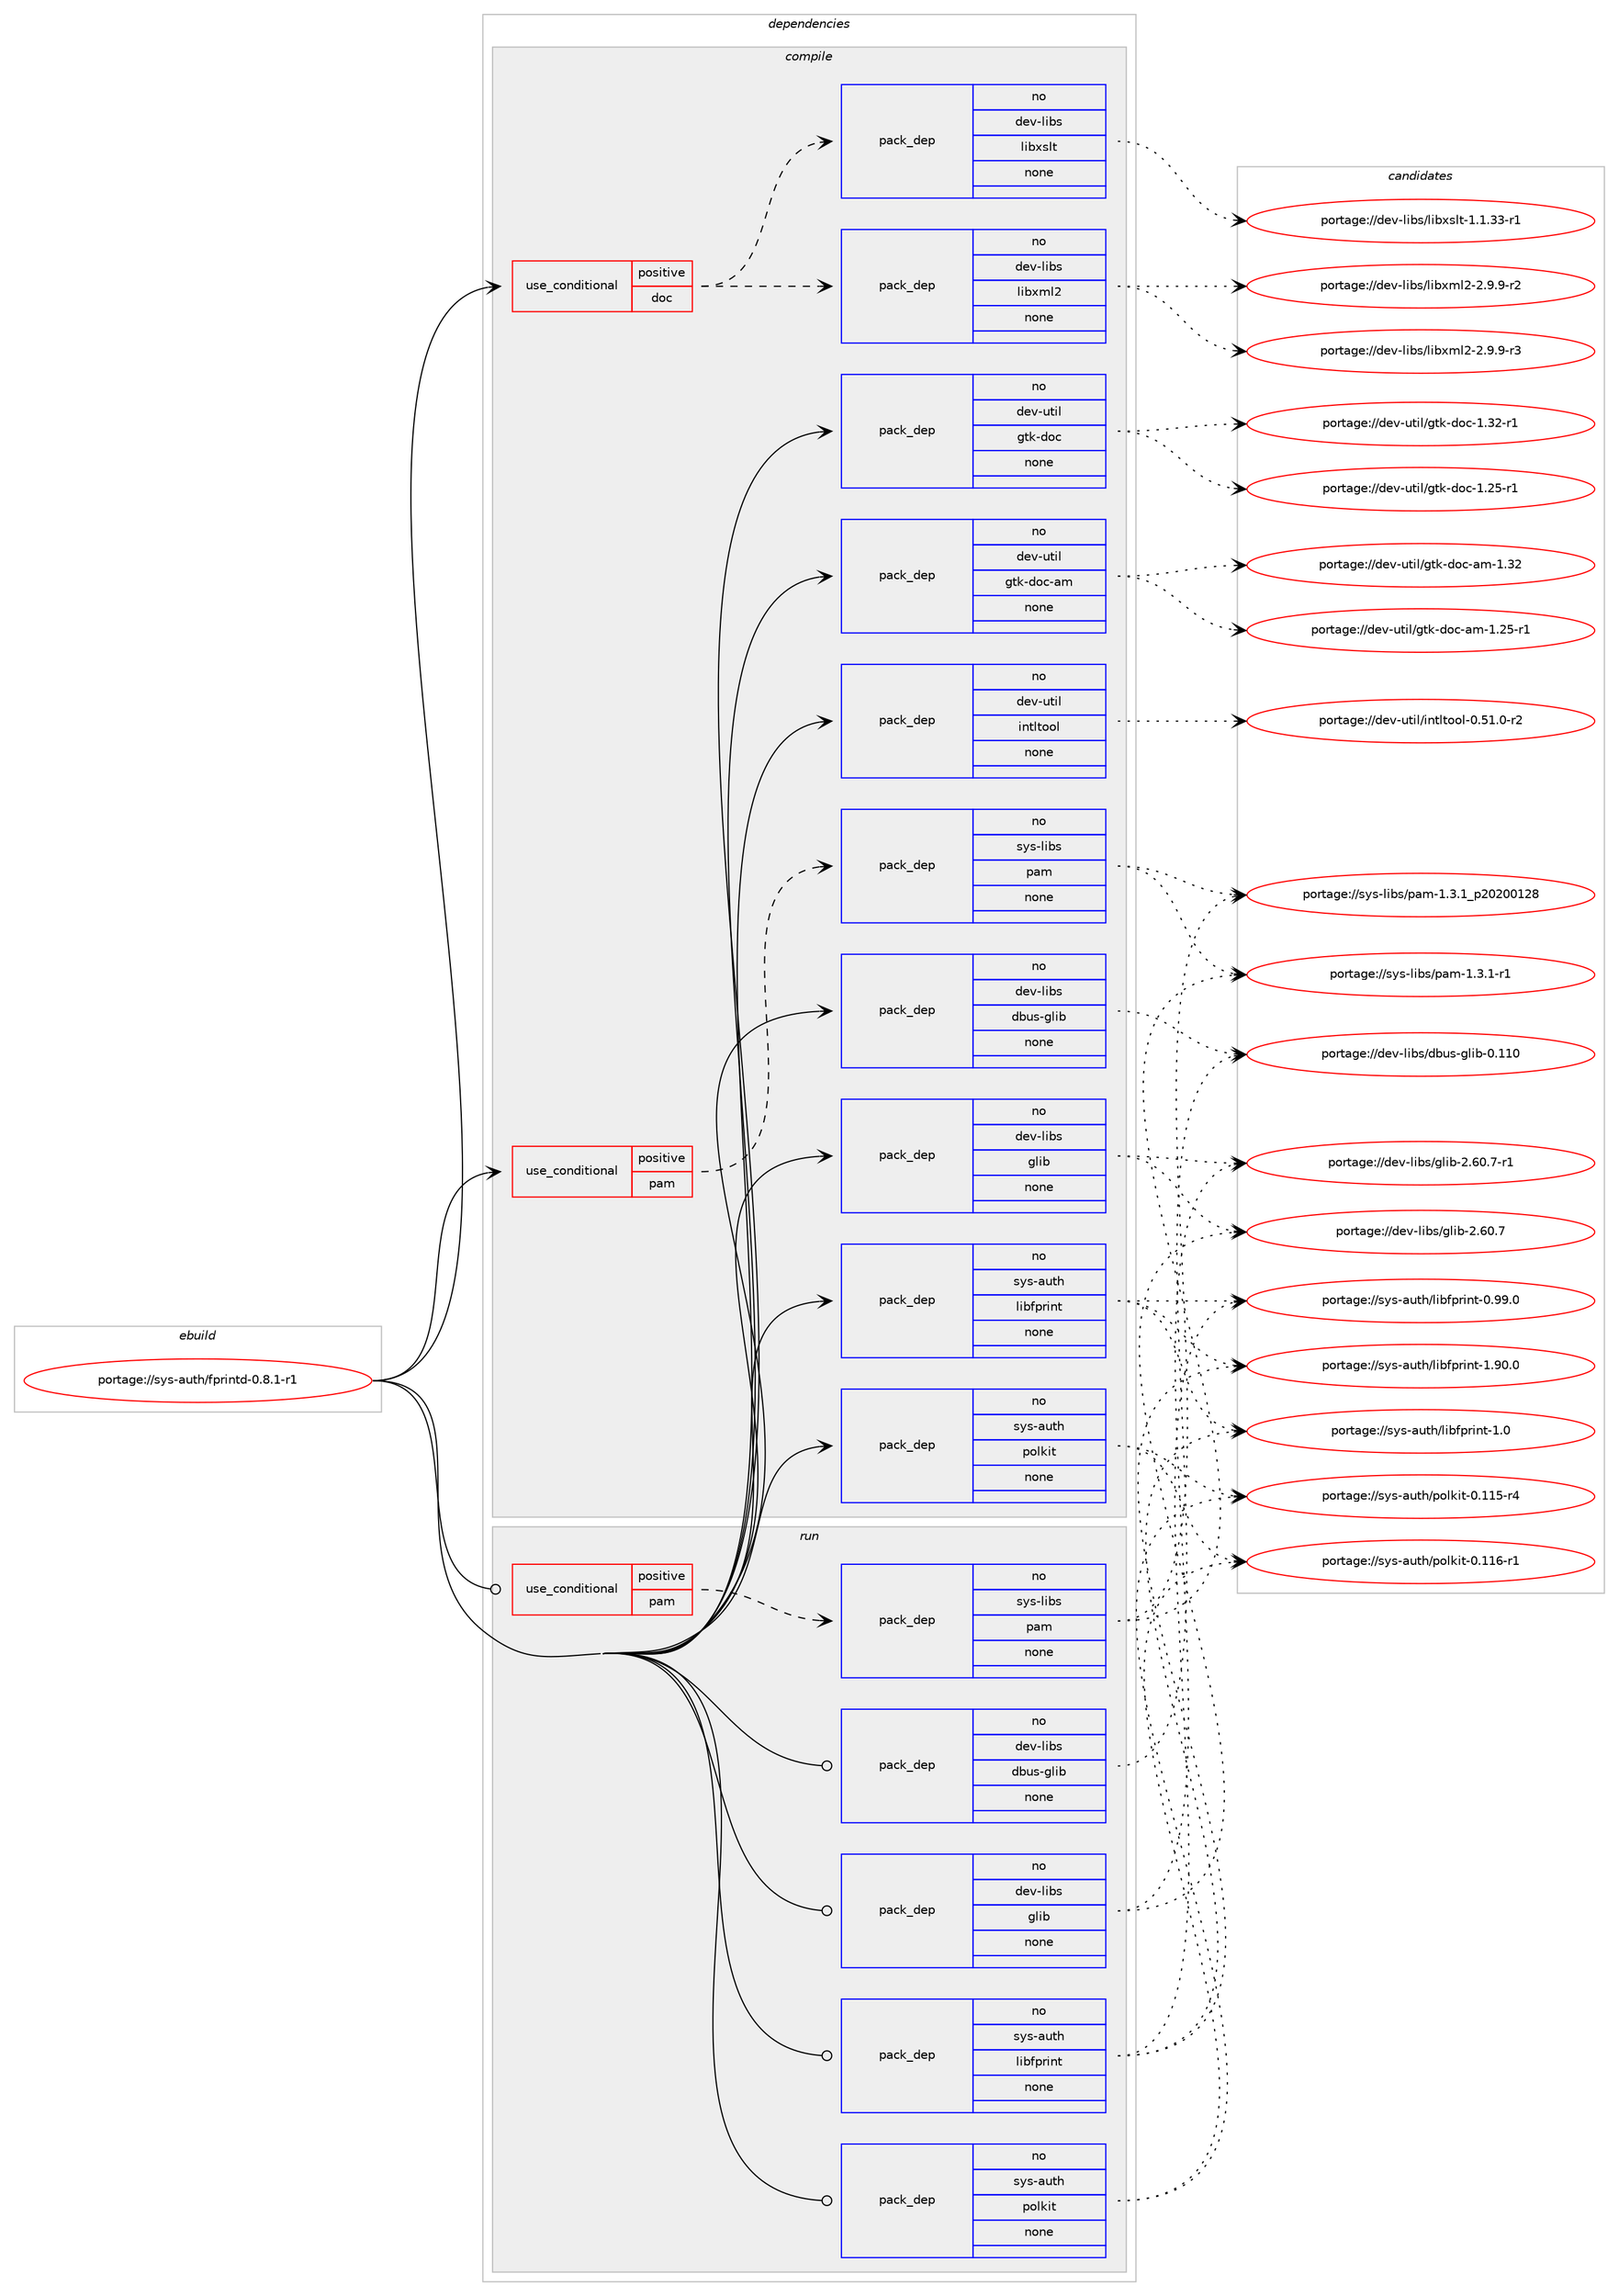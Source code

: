 digraph prolog {

# *************
# Graph options
# *************

newrank=true;
concentrate=true;
compound=true;
graph [rankdir=LR,fontname=Helvetica,fontsize=10,ranksep=1.5];#, ranksep=2.5, nodesep=0.2];
edge  [arrowhead=vee];
node  [fontname=Helvetica,fontsize=10];

# **********
# The ebuild
# **********

subgraph cluster_leftcol {
color=gray;
rank=same;
label=<<i>ebuild</i>>;
id [label="portage://sys-auth/fprintd-0.8.1-r1", color=red, width=4, href="../sys-auth/fprintd-0.8.1-r1.svg"];
}

# ****************
# The dependencies
# ****************

subgraph cluster_midcol {
color=gray;
label=<<i>dependencies</i>>;
subgraph cluster_compile {
fillcolor="#eeeeee";
style=filled;
label=<<i>compile</i>>;
subgraph cond12668 {
dependency61353 [label=<<TABLE BORDER="0" CELLBORDER="1" CELLSPACING="0" CELLPADDING="4"><TR><TD ROWSPAN="3" CELLPADDING="10">use_conditional</TD></TR><TR><TD>positive</TD></TR><TR><TD>doc</TD></TR></TABLE>>, shape=none, color=red];
subgraph pack47405 {
dependency61354 [label=<<TABLE BORDER="0" CELLBORDER="1" CELLSPACING="0" CELLPADDING="4" WIDTH="220"><TR><TD ROWSPAN="6" CELLPADDING="30">pack_dep</TD></TR><TR><TD WIDTH="110">no</TD></TR><TR><TD>dev-libs</TD></TR><TR><TD>libxml2</TD></TR><TR><TD>none</TD></TR><TR><TD></TD></TR></TABLE>>, shape=none, color=blue];
}
dependency61353:e -> dependency61354:w [weight=20,style="dashed",arrowhead="vee"];
subgraph pack47406 {
dependency61355 [label=<<TABLE BORDER="0" CELLBORDER="1" CELLSPACING="0" CELLPADDING="4" WIDTH="220"><TR><TD ROWSPAN="6" CELLPADDING="30">pack_dep</TD></TR><TR><TD WIDTH="110">no</TD></TR><TR><TD>dev-libs</TD></TR><TR><TD>libxslt</TD></TR><TR><TD>none</TD></TR><TR><TD></TD></TR></TABLE>>, shape=none, color=blue];
}
dependency61353:e -> dependency61355:w [weight=20,style="dashed",arrowhead="vee"];
}
id:e -> dependency61353:w [weight=20,style="solid",arrowhead="vee"];
subgraph cond12669 {
dependency61356 [label=<<TABLE BORDER="0" CELLBORDER="1" CELLSPACING="0" CELLPADDING="4"><TR><TD ROWSPAN="3" CELLPADDING="10">use_conditional</TD></TR><TR><TD>positive</TD></TR><TR><TD>pam</TD></TR></TABLE>>, shape=none, color=red];
subgraph pack47407 {
dependency61357 [label=<<TABLE BORDER="0" CELLBORDER="1" CELLSPACING="0" CELLPADDING="4" WIDTH="220"><TR><TD ROWSPAN="6" CELLPADDING="30">pack_dep</TD></TR><TR><TD WIDTH="110">no</TD></TR><TR><TD>sys-libs</TD></TR><TR><TD>pam</TD></TR><TR><TD>none</TD></TR><TR><TD></TD></TR></TABLE>>, shape=none, color=blue];
}
dependency61356:e -> dependency61357:w [weight=20,style="dashed",arrowhead="vee"];
}
id:e -> dependency61356:w [weight=20,style="solid",arrowhead="vee"];
subgraph pack47408 {
dependency61358 [label=<<TABLE BORDER="0" CELLBORDER="1" CELLSPACING="0" CELLPADDING="4" WIDTH="220"><TR><TD ROWSPAN="6" CELLPADDING="30">pack_dep</TD></TR><TR><TD WIDTH="110">no</TD></TR><TR><TD>dev-libs</TD></TR><TR><TD>dbus-glib</TD></TR><TR><TD>none</TD></TR><TR><TD></TD></TR></TABLE>>, shape=none, color=blue];
}
id:e -> dependency61358:w [weight=20,style="solid",arrowhead="vee"];
subgraph pack47409 {
dependency61359 [label=<<TABLE BORDER="0" CELLBORDER="1" CELLSPACING="0" CELLPADDING="4" WIDTH="220"><TR><TD ROWSPAN="6" CELLPADDING="30">pack_dep</TD></TR><TR><TD WIDTH="110">no</TD></TR><TR><TD>dev-libs</TD></TR><TR><TD>glib</TD></TR><TR><TD>none</TD></TR><TR><TD></TD></TR></TABLE>>, shape=none, color=blue];
}
id:e -> dependency61359:w [weight=20,style="solid",arrowhead="vee"];
subgraph pack47410 {
dependency61360 [label=<<TABLE BORDER="0" CELLBORDER="1" CELLSPACING="0" CELLPADDING="4" WIDTH="220"><TR><TD ROWSPAN="6" CELLPADDING="30">pack_dep</TD></TR><TR><TD WIDTH="110">no</TD></TR><TR><TD>dev-util</TD></TR><TR><TD>gtk-doc</TD></TR><TR><TD>none</TD></TR><TR><TD></TD></TR></TABLE>>, shape=none, color=blue];
}
id:e -> dependency61360:w [weight=20,style="solid",arrowhead="vee"];
subgraph pack47411 {
dependency61361 [label=<<TABLE BORDER="0" CELLBORDER="1" CELLSPACING="0" CELLPADDING="4" WIDTH="220"><TR><TD ROWSPAN="6" CELLPADDING="30">pack_dep</TD></TR><TR><TD WIDTH="110">no</TD></TR><TR><TD>dev-util</TD></TR><TR><TD>gtk-doc-am</TD></TR><TR><TD>none</TD></TR><TR><TD></TD></TR></TABLE>>, shape=none, color=blue];
}
id:e -> dependency61361:w [weight=20,style="solid",arrowhead="vee"];
subgraph pack47412 {
dependency61362 [label=<<TABLE BORDER="0" CELLBORDER="1" CELLSPACING="0" CELLPADDING="4" WIDTH="220"><TR><TD ROWSPAN="6" CELLPADDING="30">pack_dep</TD></TR><TR><TD WIDTH="110">no</TD></TR><TR><TD>dev-util</TD></TR><TR><TD>intltool</TD></TR><TR><TD>none</TD></TR><TR><TD></TD></TR></TABLE>>, shape=none, color=blue];
}
id:e -> dependency61362:w [weight=20,style="solid",arrowhead="vee"];
subgraph pack47413 {
dependency61363 [label=<<TABLE BORDER="0" CELLBORDER="1" CELLSPACING="0" CELLPADDING="4" WIDTH="220"><TR><TD ROWSPAN="6" CELLPADDING="30">pack_dep</TD></TR><TR><TD WIDTH="110">no</TD></TR><TR><TD>sys-auth</TD></TR><TR><TD>libfprint</TD></TR><TR><TD>none</TD></TR><TR><TD></TD></TR></TABLE>>, shape=none, color=blue];
}
id:e -> dependency61363:w [weight=20,style="solid",arrowhead="vee"];
subgraph pack47414 {
dependency61364 [label=<<TABLE BORDER="0" CELLBORDER="1" CELLSPACING="0" CELLPADDING="4" WIDTH="220"><TR><TD ROWSPAN="6" CELLPADDING="30">pack_dep</TD></TR><TR><TD WIDTH="110">no</TD></TR><TR><TD>sys-auth</TD></TR><TR><TD>polkit</TD></TR><TR><TD>none</TD></TR><TR><TD></TD></TR></TABLE>>, shape=none, color=blue];
}
id:e -> dependency61364:w [weight=20,style="solid",arrowhead="vee"];
}
subgraph cluster_compileandrun {
fillcolor="#eeeeee";
style=filled;
label=<<i>compile and run</i>>;
}
subgraph cluster_run {
fillcolor="#eeeeee";
style=filled;
label=<<i>run</i>>;
subgraph cond12670 {
dependency61365 [label=<<TABLE BORDER="0" CELLBORDER="1" CELLSPACING="0" CELLPADDING="4"><TR><TD ROWSPAN="3" CELLPADDING="10">use_conditional</TD></TR><TR><TD>positive</TD></TR><TR><TD>pam</TD></TR></TABLE>>, shape=none, color=red];
subgraph pack47415 {
dependency61366 [label=<<TABLE BORDER="0" CELLBORDER="1" CELLSPACING="0" CELLPADDING="4" WIDTH="220"><TR><TD ROWSPAN="6" CELLPADDING="30">pack_dep</TD></TR><TR><TD WIDTH="110">no</TD></TR><TR><TD>sys-libs</TD></TR><TR><TD>pam</TD></TR><TR><TD>none</TD></TR><TR><TD></TD></TR></TABLE>>, shape=none, color=blue];
}
dependency61365:e -> dependency61366:w [weight=20,style="dashed",arrowhead="vee"];
}
id:e -> dependency61365:w [weight=20,style="solid",arrowhead="odot"];
subgraph pack47416 {
dependency61367 [label=<<TABLE BORDER="0" CELLBORDER="1" CELLSPACING="0" CELLPADDING="4" WIDTH="220"><TR><TD ROWSPAN="6" CELLPADDING="30">pack_dep</TD></TR><TR><TD WIDTH="110">no</TD></TR><TR><TD>dev-libs</TD></TR><TR><TD>dbus-glib</TD></TR><TR><TD>none</TD></TR><TR><TD></TD></TR></TABLE>>, shape=none, color=blue];
}
id:e -> dependency61367:w [weight=20,style="solid",arrowhead="odot"];
subgraph pack47417 {
dependency61368 [label=<<TABLE BORDER="0" CELLBORDER="1" CELLSPACING="0" CELLPADDING="4" WIDTH="220"><TR><TD ROWSPAN="6" CELLPADDING="30">pack_dep</TD></TR><TR><TD WIDTH="110">no</TD></TR><TR><TD>dev-libs</TD></TR><TR><TD>glib</TD></TR><TR><TD>none</TD></TR><TR><TD></TD></TR></TABLE>>, shape=none, color=blue];
}
id:e -> dependency61368:w [weight=20,style="solid",arrowhead="odot"];
subgraph pack47418 {
dependency61369 [label=<<TABLE BORDER="0" CELLBORDER="1" CELLSPACING="0" CELLPADDING="4" WIDTH="220"><TR><TD ROWSPAN="6" CELLPADDING="30">pack_dep</TD></TR><TR><TD WIDTH="110">no</TD></TR><TR><TD>sys-auth</TD></TR><TR><TD>libfprint</TD></TR><TR><TD>none</TD></TR><TR><TD></TD></TR></TABLE>>, shape=none, color=blue];
}
id:e -> dependency61369:w [weight=20,style="solid",arrowhead="odot"];
subgraph pack47419 {
dependency61370 [label=<<TABLE BORDER="0" CELLBORDER="1" CELLSPACING="0" CELLPADDING="4" WIDTH="220"><TR><TD ROWSPAN="6" CELLPADDING="30">pack_dep</TD></TR><TR><TD WIDTH="110">no</TD></TR><TR><TD>sys-auth</TD></TR><TR><TD>polkit</TD></TR><TR><TD>none</TD></TR><TR><TD></TD></TR></TABLE>>, shape=none, color=blue];
}
id:e -> dependency61370:w [weight=20,style="solid",arrowhead="odot"];
}
}

# **************
# The candidates
# **************

subgraph cluster_choices {
rank=same;
color=gray;
label=<<i>candidates</i>>;

subgraph choice47405 {
color=black;
nodesep=1;
choice10010111845108105981154710810598120109108504550465746574511451 [label="portage://dev-libs/libxml2-2.9.9-r3", color=red, width=4,href="../dev-libs/libxml2-2.9.9-r3.svg"];
choice10010111845108105981154710810598120109108504550465746574511450 [label="portage://dev-libs/libxml2-2.9.9-r2", color=red, width=4,href="../dev-libs/libxml2-2.9.9-r2.svg"];
dependency61354:e -> choice10010111845108105981154710810598120109108504550465746574511451:w [style=dotted,weight="100"];
dependency61354:e -> choice10010111845108105981154710810598120109108504550465746574511450:w [style=dotted,weight="100"];
}
subgraph choice47406 {
color=black;
nodesep=1;
choice10010111845108105981154710810598120115108116454946494651514511449 [label="portage://dev-libs/libxslt-1.1.33-r1", color=red, width=4,href="../dev-libs/libxslt-1.1.33-r1.svg"];
dependency61355:e -> choice10010111845108105981154710810598120115108116454946494651514511449:w [style=dotted,weight="100"];
}
subgraph choice47407 {
color=black;
nodesep=1;
choice11512111545108105981154711297109454946514649951125048504848495056 [label="portage://sys-libs/pam-1.3.1_p20200128", color=red, width=4,href="../sys-libs/pam-1.3.1_p20200128.svg"];
choice115121115451081059811547112971094549465146494511449 [label="portage://sys-libs/pam-1.3.1-r1", color=red, width=4,href="../sys-libs/pam-1.3.1-r1.svg"];
dependency61357:e -> choice11512111545108105981154711297109454946514649951125048504848495056:w [style=dotted,weight="100"];
dependency61357:e -> choice115121115451081059811547112971094549465146494511449:w [style=dotted,weight="100"];
}
subgraph choice47408 {
color=black;
nodesep=1;
choice100101118451081059811547100981171154510310810598454846494948 [label="portage://dev-libs/dbus-glib-0.110", color=red, width=4,href="../dev-libs/dbus-glib-0.110.svg"];
dependency61358:e -> choice100101118451081059811547100981171154510310810598454846494948:w [style=dotted,weight="100"];
}
subgraph choice47409 {
color=black;
nodesep=1;
choice10010111845108105981154710310810598455046544846554511449 [label="portage://dev-libs/glib-2.60.7-r1", color=red, width=4,href="../dev-libs/glib-2.60.7-r1.svg"];
choice1001011184510810598115471031081059845504654484655 [label="portage://dev-libs/glib-2.60.7", color=red, width=4,href="../dev-libs/glib-2.60.7.svg"];
dependency61359:e -> choice10010111845108105981154710310810598455046544846554511449:w [style=dotted,weight="100"];
dependency61359:e -> choice1001011184510810598115471031081059845504654484655:w [style=dotted,weight="100"];
}
subgraph choice47410 {
color=black;
nodesep=1;
choice1001011184511711610510847103116107451001119945494651504511449 [label="portage://dev-util/gtk-doc-1.32-r1", color=red, width=4,href="../dev-util/gtk-doc-1.32-r1.svg"];
choice1001011184511711610510847103116107451001119945494650534511449 [label="portage://dev-util/gtk-doc-1.25-r1", color=red, width=4,href="../dev-util/gtk-doc-1.25-r1.svg"];
dependency61360:e -> choice1001011184511711610510847103116107451001119945494651504511449:w [style=dotted,weight="100"];
dependency61360:e -> choice1001011184511711610510847103116107451001119945494650534511449:w [style=dotted,weight="100"];
}
subgraph choice47411 {
color=black;
nodesep=1;
choice1001011184511711610510847103116107451001119945971094549465150 [label="portage://dev-util/gtk-doc-am-1.32", color=red, width=4,href="../dev-util/gtk-doc-am-1.32.svg"];
choice10010111845117116105108471031161074510011199459710945494650534511449 [label="portage://dev-util/gtk-doc-am-1.25-r1", color=red, width=4,href="../dev-util/gtk-doc-am-1.25-r1.svg"];
dependency61361:e -> choice1001011184511711610510847103116107451001119945971094549465150:w [style=dotted,weight="100"];
dependency61361:e -> choice10010111845117116105108471031161074510011199459710945494650534511449:w [style=dotted,weight="100"];
}
subgraph choice47412 {
color=black;
nodesep=1;
choice1001011184511711610510847105110116108116111111108454846534946484511450 [label="portage://dev-util/intltool-0.51.0-r2", color=red, width=4,href="../dev-util/intltool-0.51.0-r2.svg"];
dependency61362:e -> choice1001011184511711610510847105110116108116111111108454846534946484511450:w [style=dotted,weight="100"];
}
subgraph choice47413 {
color=black;
nodesep=1;
choice1151211154597117116104471081059810211211410511011645494657484648 [label="portage://sys-auth/libfprint-1.90.0", color=red, width=4,href="../sys-auth/libfprint-1.90.0.svg"];
choice1151211154597117116104471081059810211211410511011645494648 [label="portage://sys-auth/libfprint-1.0", color=red, width=4,href="../sys-auth/libfprint-1.0.svg"];
choice1151211154597117116104471081059810211211410511011645484657574648 [label="portage://sys-auth/libfprint-0.99.0", color=red, width=4,href="../sys-auth/libfprint-0.99.0.svg"];
dependency61363:e -> choice1151211154597117116104471081059810211211410511011645494657484648:w [style=dotted,weight="100"];
dependency61363:e -> choice1151211154597117116104471081059810211211410511011645494648:w [style=dotted,weight="100"];
dependency61363:e -> choice1151211154597117116104471081059810211211410511011645484657574648:w [style=dotted,weight="100"];
}
subgraph choice47414 {
color=black;
nodesep=1;
choice1151211154597117116104471121111081071051164548464949544511449 [label="portage://sys-auth/polkit-0.116-r1", color=red, width=4,href="../sys-auth/polkit-0.116-r1.svg"];
choice1151211154597117116104471121111081071051164548464949534511452 [label="portage://sys-auth/polkit-0.115-r4", color=red, width=4,href="../sys-auth/polkit-0.115-r4.svg"];
dependency61364:e -> choice1151211154597117116104471121111081071051164548464949544511449:w [style=dotted,weight="100"];
dependency61364:e -> choice1151211154597117116104471121111081071051164548464949534511452:w [style=dotted,weight="100"];
}
subgraph choice47415 {
color=black;
nodesep=1;
choice11512111545108105981154711297109454946514649951125048504848495056 [label="portage://sys-libs/pam-1.3.1_p20200128", color=red, width=4,href="../sys-libs/pam-1.3.1_p20200128.svg"];
choice115121115451081059811547112971094549465146494511449 [label="portage://sys-libs/pam-1.3.1-r1", color=red, width=4,href="../sys-libs/pam-1.3.1-r1.svg"];
dependency61366:e -> choice11512111545108105981154711297109454946514649951125048504848495056:w [style=dotted,weight="100"];
dependency61366:e -> choice115121115451081059811547112971094549465146494511449:w [style=dotted,weight="100"];
}
subgraph choice47416 {
color=black;
nodesep=1;
choice100101118451081059811547100981171154510310810598454846494948 [label="portage://dev-libs/dbus-glib-0.110", color=red, width=4,href="../dev-libs/dbus-glib-0.110.svg"];
dependency61367:e -> choice100101118451081059811547100981171154510310810598454846494948:w [style=dotted,weight="100"];
}
subgraph choice47417 {
color=black;
nodesep=1;
choice10010111845108105981154710310810598455046544846554511449 [label="portage://dev-libs/glib-2.60.7-r1", color=red, width=4,href="../dev-libs/glib-2.60.7-r1.svg"];
choice1001011184510810598115471031081059845504654484655 [label="portage://dev-libs/glib-2.60.7", color=red, width=4,href="../dev-libs/glib-2.60.7.svg"];
dependency61368:e -> choice10010111845108105981154710310810598455046544846554511449:w [style=dotted,weight="100"];
dependency61368:e -> choice1001011184510810598115471031081059845504654484655:w [style=dotted,weight="100"];
}
subgraph choice47418 {
color=black;
nodesep=1;
choice1151211154597117116104471081059810211211410511011645494657484648 [label="portage://sys-auth/libfprint-1.90.0", color=red, width=4,href="../sys-auth/libfprint-1.90.0.svg"];
choice1151211154597117116104471081059810211211410511011645494648 [label="portage://sys-auth/libfprint-1.0", color=red, width=4,href="../sys-auth/libfprint-1.0.svg"];
choice1151211154597117116104471081059810211211410511011645484657574648 [label="portage://sys-auth/libfprint-0.99.0", color=red, width=4,href="../sys-auth/libfprint-0.99.0.svg"];
dependency61369:e -> choice1151211154597117116104471081059810211211410511011645494657484648:w [style=dotted,weight="100"];
dependency61369:e -> choice1151211154597117116104471081059810211211410511011645494648:w [style=dotted,weight="100"];
dependency61369:e -> choice1151211154597117116104471081059810211211410511011645484657574648:w [style=dotted,weight="100"];
}
subgraph choice47419 {
color=black;
nodesep=1;
choice1151211154597117116104471121111081071051164548464949544511449 [label="portage://sys-auth/polkit-0.116-r1", color=red, width=4,href="../sys-auth/polkit-0.116-r1.svg"];
choice1151211154597117116104471121111081071051164548464949534511452 [label="portage://sys-auth/polkit-0.115-r4", color=red, width=4,href="../sys-auth/polkit-0.115-r4.svg"];
dependency61370:e -> choice1151211154597117116104471121111081071051164548464949544511449:w [style=dotted,weight="100"];
dependency61370:e -> choice1151211154597117116104471121111081071051164548464949534511452:w [style=dotted,weight="100"];
}
}

}
